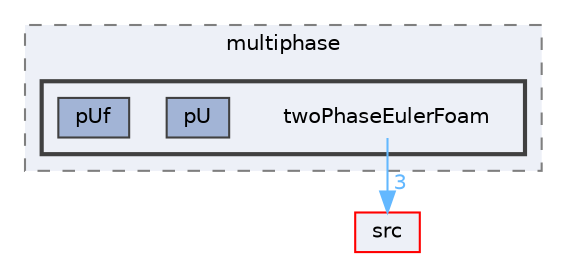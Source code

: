 digraph "applications/solvers/multiphase/twoPhaseEulerFoam"
{
 // LATEX_PDF_SIZE
  bgcolor="transparent";
  edge [fontname=Helvetica,fontsize=10,labelfontname=Helvetica,labelfontsize=10];
  node [fontname=Helvetica,fontsize=10,shape=box,height=0.2,width=0.4];
  compound=true
  subgraph clusterdir_d62a5a20700de1cb9696e405d497a576 {
    graph [ bgcolor="#edf0f7", pencolor="grey50", label="multiphase", fontname=Helvetica,fontsize=10 style="filled,dashed", URL="dir_d62a5a20700de1cb9696e405d497a576.html",tooltip=""]
  subgraph clusterdir_9a8884475cf7812a7a55716c3274f065 {
    graph [ bgcolor="#edf0f7", pencolor="grey25", label="", fontname=Helvetica,fontsize=10 style="filled,bold", URL="dir_9a8884475cf7812a7a55716c3274f065.html",tooltip=""]
    dir_9a8884475cf7812a7a55716c3274f065 [shape=plaintext, label="twoPhaseEulerFoam"];
  dir_ceb006fc1a8516b2439ea226bdd3b670 [label="pU", fillcolor="#a2b4d6", color="grey25", style="filled", URL="dir_ceb006fc1a8516b2439ea226bdd3b670.html",tooltip=""];
  dir_4e1c4fbc41b64975a5fe050194a5b7a9 [label="pUf", fillcolor="#a2b4d6", color="grey25", style="filled", URL="dir_4e1c4fbc41b64975a5fe050194a5b7a9.html",tooltip=""];
  }
  }
  dir_68267d1309a1af8e8297ef4c3efbcdba [label="src", fillcolor="#edf0f7", color="red", style="filled", URL="dir_68267d1309a1af8e8297ef4c3efbcdba.html",tooltip=""];
  dir_9a8884475cf7812a7a55716c3274f065->dir_68267d1309a1af8e8297ef4c3efbcdba [headlabel="3", labeldistance=1.5 headhref="dir_004167_003729.html" href="dir_004167_003729.html" color="steelblue1" fontcolor="steelblue1"];
}

